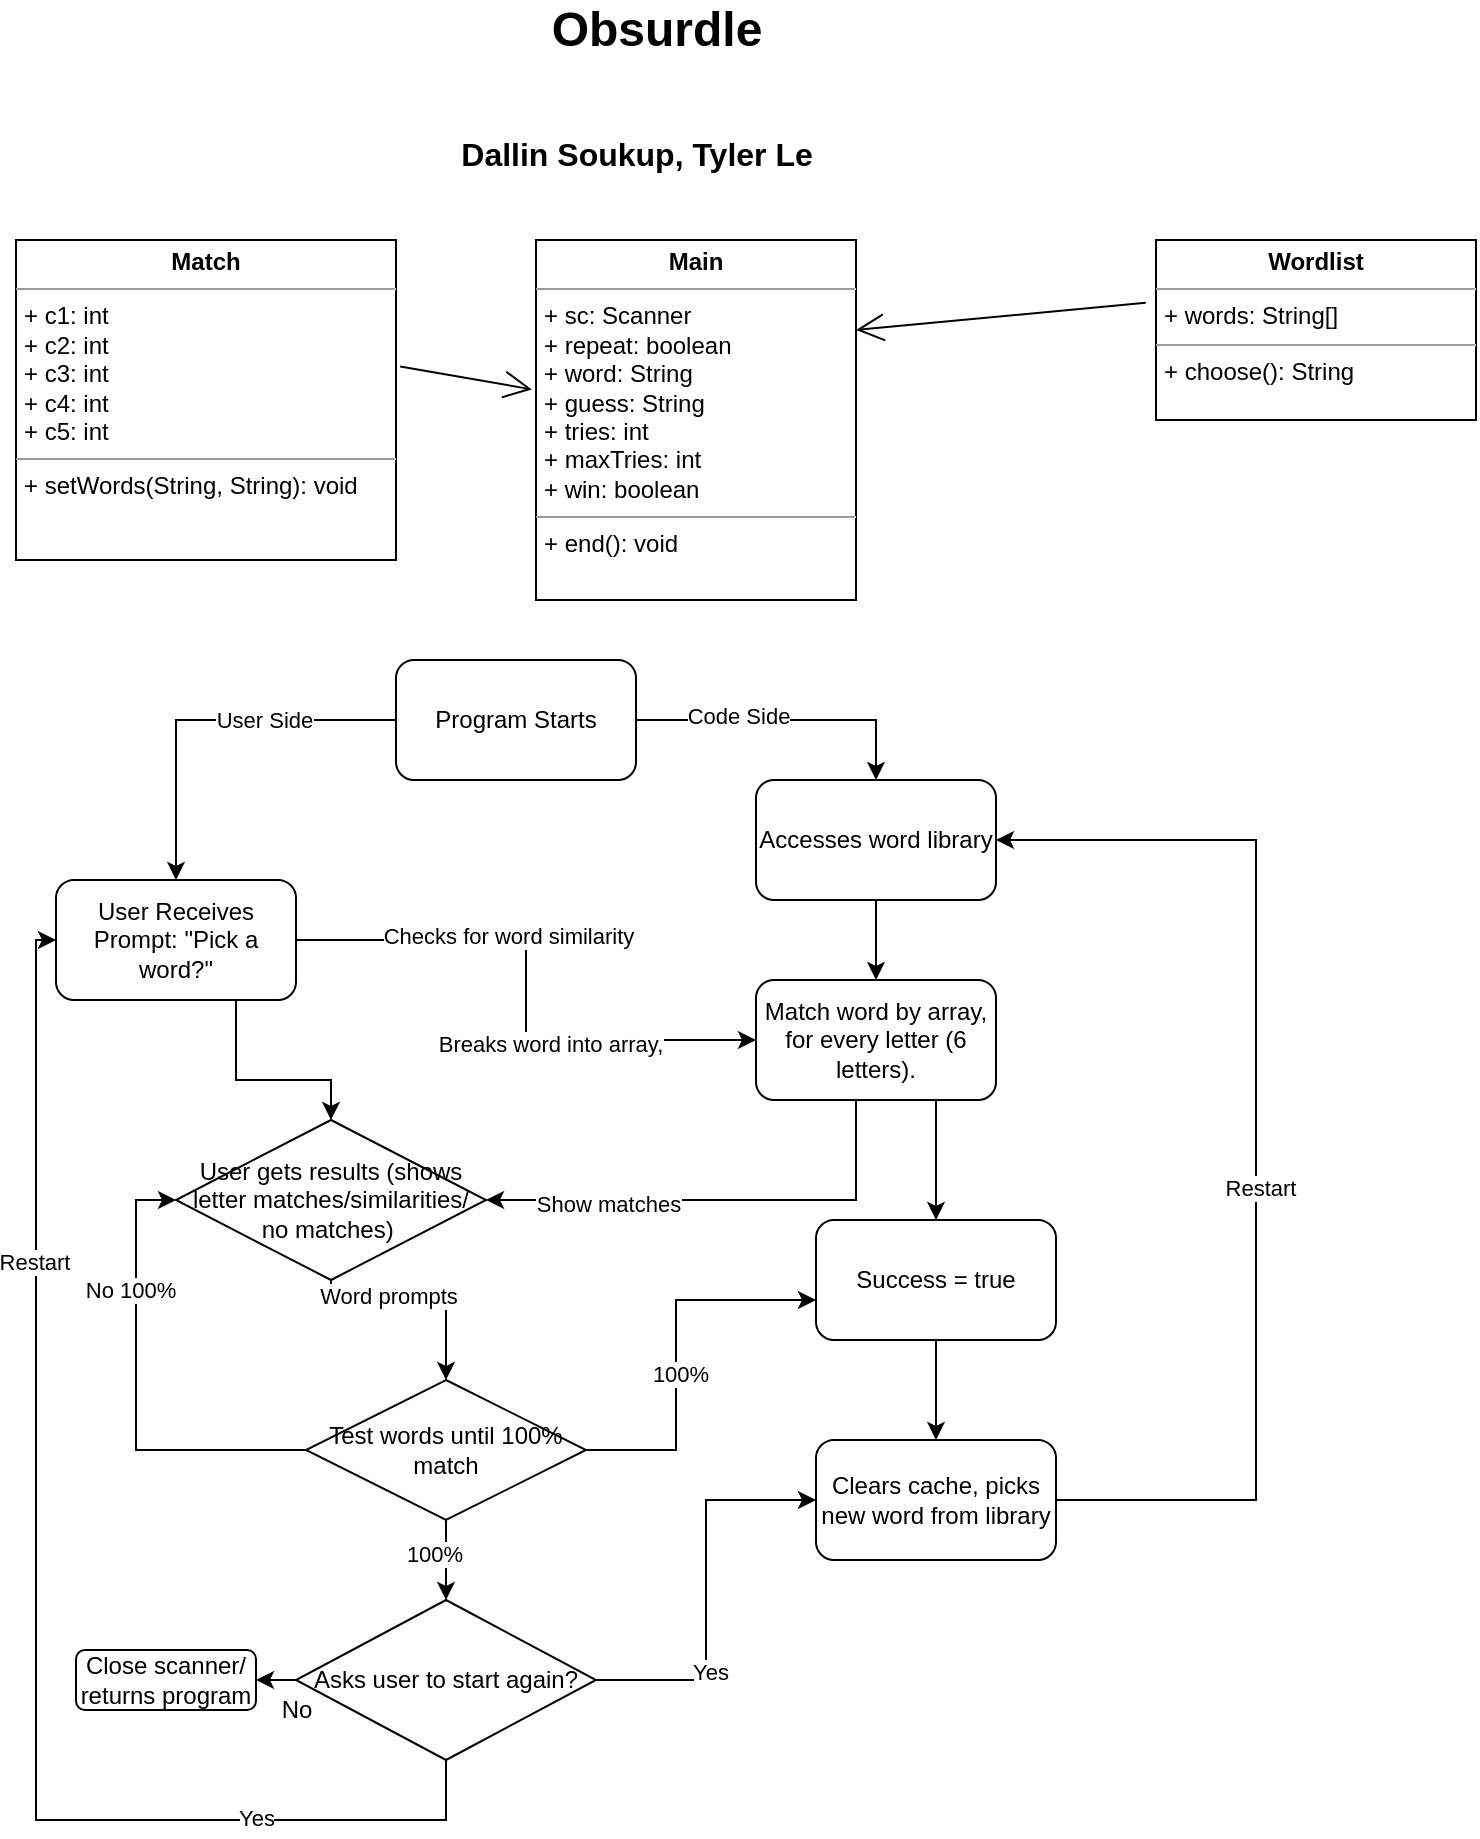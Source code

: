 <mxfile version="21.7.3" type="github">
  <diagram name="Page-1" id="Tx2Y7DHx7KfpgCzlKDU4">
    <mxGraphModel dx="838" dy="687" grid="1" gridSize="10" guides="1" tooltips="1" connect="1" arrows="1" fold="1" page="1" pageScale="1" pageWidth="850" pageHeight="1100" math="0" shadow="0">
      <root>
        <mxCell id="0" />
        <mxCell id="1" parent="0" />
        <mxCell id="DddoxypXK8zhNxieMubF-4" value="Obsurdle" style="text;strokeColor=none;fillColor=none;html=1;fontSize=24;fontStyle=1;verticalAlign=middle;align=center;" parent="1" vertex="1">
          <mxGeometry x="270" y="150" width="160" height="30" as="geometry" />
        </mxCell>
        <mxCell id="DddoxypXK8zhNxieMubF-5" value="&lt;font style=&quot;font-size: 16px;&quot;&gt;Dallin Soukup, Tyler Le&lt;/font&gt;" style="text;strokeColor=none;fillColor=none;html=1;fontSize=24;fontStyle=1;verticalAlign=middle;align=center;" parent="1" vertex="1">
          <mxGeometry x="120" y="210" width="440" height="30" as="geometry" />
        </mxCell>
        <mxCell id="DddoxypXK8zhNxieMubF-6" value="&lt;p style=&quot;margin:0px;margin-top:4px;text-align:center;&quot;&gt;&lt;b&gt;Main&lt;/b&gt;&lt;/p&gt;&lt;hr size=&quot;1&quot;&gt;&lt;p style=&quot;margin:0px;margin-left:4px;&quot;&gt;+ sc: Scanner&lt;/p&gt;&lt;p style=&quot;margin:0px;margin-left:4px;&quot;&gt;+ repeat: boolean&lt;/p&gt;&lt;p style=&quot;margin:0px;margin-left:4px;&quot;&gt;+ word: String&lt;/p&gt;&lt;p style=&quot;margin:0px;margin-left:4px;&quot;&gt;+ guess: String&lt;/p&gt;&lt;p style=&quot;margin:0px;margin-left:4px;&quot;&gt;+ tries: int&lt;/p&gt;&lt;p style=&quot;margin:0px;margin-left:4px;&quot;&gt;+ maxTries: int&lt;/p&gt;&lt;p style=&quot;margin:0px;margin-left:4px;&quot;&gt;+ win: boolean&lt;/p&gt;&lt;hr size=&quot;1&quot;&gt;&lt;p style=&quot;margin:0px;margin-left:4px;&quot;&gt;+ end(): void&lt;/p&gt;" style="verticalAlign=top;align=left;overflow=fill;fontSize=12;fontFamily=Helvetica;html=1;whiteSpace=wrap;" parent="1" vertex="1">
          <mxGeometry x="290" y="270" width="160" height="180" as="geometry" />
        </mxCell>
        <mxCell id="DddoxypXK8zhNxieMubF-7" value="&lt;p style=&quot;margin:0px;margin-top:4px;text-align:center;&quot;&gt;&lt;b&gt;Wordlist&lt;/b&gt;&lt;/p&gt;&lt;hr size=&quot;1&quot;&gt;&lt;p style=&quot;margin:0px;margin-left:4px;&quot;&gt;+ words: String[]&lt;/p&gt;&lt;hr size=&quot;1&quot;&gt;&lt;p style=&quot;margin:0px;margin-left:4px;&quot;&gt;+ choose(): String&lt;/p&gt;" style="verticalAlign=top;align=left;overflow=fill;fontSize=12;fontFamily=Helvetica;html=1;whiteSpace=wrap;" parent="1" vertex="1">
          <mxGeometry x="600" y="270" width="160" height="90" as="geometry" />
        </mxCell>
        <mxCell id="DddoxypXK8zhNxieMubF-8" value="&lt;p style=&quot;margin:0px;margin-top:4px;text-align:center;&quot;&gt;&lt;b&gt;Match&lt;/b&gt;&lt;/p&gt;&lt;hr size=&quot;1&quot;&gt;&lt;p style=&quot;margin:0px;margin-left:4px;&quot;&gt;+ c1: int&lt;/p&gt;&lt;p style=&quot;margin:0px;margin-left:4px;&quot;&gt;+ c2: int&lt;/p&gt;&lt;p style=&quot;margin:0px;margin-left:4px;&quot;&gt;+ c3: int&lt;/p&gt;&lt;p style=&quot;margin:0px;margin-left:4px;&quot;&gt;+ c4: int&lt;/p&gt;&lt;p style=&quot;margin:0px;margin-left:4px;&quot;&gt;+ c5: int&lt;/p&gt;&lt;hr size=&quot;1&quot;&gt;&lt;p style=&quot;margin:0px;margin-left:4px;&quot;&gt;+ setWords(String, String): void&lt;/p&gt;" style="verticalAlign=top;align=left;overflow=fill;fontSize=12;fontFamily=Helvetica;html=1;whiteSpace=wrap;" parent="1" vertex="1">
          <mxGeometry x="30" y="270" width="190" height="160" as="geometry" />
        </mxCell>
        <mxCell id="DddoxypXK8zhNxieMubF-9" value="" style="endArrow=open;endFill=1;endSize=12;html=1;rounded=0;entryX=1;entryY=0.25;entryDx=0;entryDy=0;exitX=-0.032;exitY=0.349;exitDx=0;exitDy=0;exitPerimeter=0;" parent="1" source="DddoxypXK8zhNxieMubF-7" target="DddoxypXK8zhNxieMubF-6" edge="1">
          <mxGeometry width="160" relative="1" as="geometry">
            <mxPoint x="590" y="310" as="sourcePoint" />
            <mxPoint x="460" y="320" as="targetPoint" />
          </mxGeometry>
        </mxCell>
        <mxCell id="DddoxypXK8zhNxieMubF-10" value="" style="endArrow=open;endFill=1;endSize=12;html=1;rounded=0;entryX=-0.013;entryY=0.415;entryDx=0;entryDy=0;entryPerimeter=0;exitX=1.011;exitY=0.395;exitDx=0;exitDy=0;exitPerimeter=0;" parent="1" source="DddoxypXK8zhNxieMubF-8" target="DddoxypXK8zhNxieMubF-6" edge="1">
          <mxGeometry width="160" relative="1" as="geometry">
            <mxPoint x="230" y="330" as="sourcePoint" />
            <mxPoint x="440" y="310" as="targetPoint" />
          </mxGeometry>
        </mxCell>
        <mxCell id="K_qdH33XFzTLU3RMaccm-2" style="edgeStyle=orthogonalEdgeStyle;rounded=0;orthogonalLoop=1;jettySize=auto;html=1;exitX=1;exitY=0.5;exitDx=0;exitDy=0;entryX=0.5;entryY=0;entryDx=0;entryDy=0;" parent="1" source="K_qdH33XFzTLU3RMaccm-1" target="K_qdH33XFzTLU3RMaccm-4" edge="1">
          <mxGeometry relative="1" as="geometry">
            <mxPoint x="280" y="580" as="targetPoint" />
          </mxGeometry>
        </mxCell>
        <mxCell id="K_qdH33XFzTLU3RMaccm-12" value="Code Side" style="edgeLabel;html=1;align=center;verticalAlign=middle;resizable=0;points=[];" parent="K_qdH33XFzTLU3RMaccm-2" vertex="1" connectable="0">
          <mxGeometry x="-0.32" y="2" relative="1" as="geometry">
            <mxPoint as="offset" />
          </mxGeometry>
        </mxCell>
        <mxCell id="K_qdH33XFzTLU3RMaccm-6" style="edgeStyle=orthogonalEdgeStyle;rounded=0;orthogonalLoop=1;jettySize=auto;html=1;exitX=0;exitY=0.5;exitDx=0;exitDy=0;" parent="1" source="K_qdH33XFzTLU3RMaccm-1" target="K_qdH33XFzTLU3RMaccm-5" edge="1">
          <mxGeometry relative="1" as="geometry" />
        </mxCell>
        <mxCell id="K_qdH33XFzTLU3RMaccm-13" value="User Side" style="edgeLabel;html=1;align=center;verticalAlign=middle;resizable=0;points=[];" parent="K_qdH33XFzTLU3RMaccm-6" vertex="1" connectable="0">
          <mxGeometry x="-0.305" relative="1" as="geometry">
            <mxPoint as="offset" />
          </mxGeometry>
        </mxCell>
        <mxCell id="K_qdH33XFzTLU3RMaccm-1" value="Program Starts" style="rounded=1;whiteSpace=wrap;html=1;" parent="1" vertex="1">
          <mxGeometry x="220" y="480" width="120" height="60" as="geometry" />
        </mxCell>
        <mxCell id="K_qdH33XFzTLU3RMaccm-15" style="edgeStyle=orthogonalEdgeStyle;rounded=0;orthogonalLoop=1;jettySize=auto;html=1;exitX=0.5;exitY=1;exitDx=0;exitDy=0;" parent="1" source="K_qdH33XFzTLU3RMaccm-4" target="K_qdH33XFzTLU3RMaccm-14" edge="1">
          <mxGeometry relative="1" as="geometry" />
        </mxCell>
        <mxCell id="K_qdH33XFzTLU3RMaccm-4" value="Accesses word library" style="rounded=1;whiteSpace=wrap;html=1;" parent="1" vertex="1">
          <mxGeometry x="400" y="540" width="120" height="60" as="geometry" />
        </mxCell>
        <mxCell id="K_qdH33XFzTLU3RMaccm-16" style="edgeStyle=orthogonalEdgeStyle;rounded=0;orthogonalLoop=1;jettySize=auto;html=1;entryX=0;entryY=0.5;entryDx=0;entryDy=0;" parent="1" source="K_qdH33XFzTLU3RMaccm-5" target="K_qdH33XFzTLU3RMaccm-14" edge="1">
          <mxGeometry relative="1" as="geometry" />
        </mxCell>
        <mxCell id="K_qdH33XFzTLU3RMaccm-17" value="Checks for word similarity" style="edgeLabel;html=1;align=center;verticalAlign=middle;resizable=0;points=[];" parent="K_qdH33XFzTLU3RMaccm-16" vertex="1" connectable="0">
          <mxGeometry x="-0.243" y="2" relative="1" as="geometry">
            <mxPoint as="offset" />
          </mxGeometry>
        </mxCell>
        <mxCell id="K_qdH33XFzTLU3RMaccm-18" value="Breaks word into array," style="edgeLabel;html=1;align=center;verticalAlign=middle;resizable=0;points=[];" parent="K_qdH33XFzTLU3RMaccm-16" vertex="1" connectable="0">
          <mxGeometry x="0.264" y="-2" relative="1" as="geometry">
            <mxPoint as="offset" />
          </mxGeometry>
        </mxCell>
        <mxCell id="K_qdH33XFzTLU3RMaccm-21" value="" style="edgeStyle=orthogonalEdgeStyle;rounded=0;orthogonalLoop=1;jettySize=auto;html=1;entryX=0.5;entryY=0;entryDx=0;entryDy=0;" parent="1" edge="1" target="COufIMru2fsgUom450F1-1">
          <mxGeometry relative="1" as="geometry">
            <mxPoint x="140" y="650" as="sourcePoint" />
            <mxPoint x="220" y="720" as="targetPoint" />
            <Array as="points">
              <mxPoint x="140" y="690" />
              <mxPoint x="188" y="690" />
            </Array>
          </mxGeometry>
        </mxCell>
        <mxCell id="K_qdH33XFzTLU3RMaccm-5" value="User Receives Prompt: &quot;Pick a word?&quot;" style="rounded=1;whiteSpace=wrap;html=1;" parent="1" vertex="1">
          <mxGeometry x="50" y="590" width="120" height="60" as="geometry" />
        </mxCell>
        <mxCell id="K_qdH33XFzTLU3RMaccm-23" style="edgeStyle=orthogonalEdgeStyle;rounded=0;orthogonalLoop=1;jettySize=auto;html=1;entryX=1;entryY=0.5;entryDx=0;entryDy=0;" parent="1" source="K_qdH33XFzTLU3RMaccm-14" target="COufIMru2fsgUom450F1-1" edge="1">
          <mxGeometry relative="1" as="geometry">
            <Array as="points">
              <mxPoint x="450" y="750" />
            </Array>
            <mxPoint x="250" y="750" as="targetPoint" />
          </mxGeometry>
        </mxCell>
        <mxCell id="K_qdH33XFzTLU3RMaccm-24" value="Show matches" style="edgeLabel;html=1;align=center;verticalAlign=middle;resizable=0;points=[];" parent="K_qdH33XFzTLU3RMaccm-23" vertex="1" connectable="0">
          <mxGeometry x="0.48" y="2" relative="1" as="geometry">
            <mxPoint as="offset" />
          </mxGeometry>
        </mxCell>
        <mxCell id="K_qdH33XFzTLU3RMaccm-37" style="edgeStyle=orthogonalEdgeStyle;rounded=0;orthogonalLoop=1;jettySize=auto;html=1;exitX=0.75;exitY=1;exitDx=0;exitDy=0;" parent="1" source="K_qdH33XFzTLU3RMaccm-14" edge="1">
          <mxGeometry relative="1" as="geometry">
            <mxPoint x="490" y="760" as="targetPoint" />
          </mxGeometry>
        </mxCell>
        <mxCell id="K_qdH33XFzTLU3RMaccm-14" value="Match word by array, for every letter (6 letters)." style="rounded=1;whiteSpace=wrap;html=1;" parent="1" vertex="1">
          <mxGeometry x="400" y="640" width="120" height="60" as="geometry" />
        </mxCell>
        <mxCell id="K_qdH33XFzTLU3RMaccm-25" style="edgeStyle=orthogonalEdgeStyle;rounded=0;orthogonalLoop=1;jettySize=auto;html=1;entryX=0.5;entryY=0;entryDx=0;entryDy=0;exitX=0.5;exitY=1;exitDx=0;exitDy=0;" parent="1" source="COufIMru2fsgUom450F1-1" target="COufIMru2fsgUom450F1-12" edge="1">
          <mxGeometry relative="1" as="geometry">
            <mxPoint x="250" y="840" as="targetPoint" />
            <Array as="points">
              <mxPoint x="188" y="800" />
              <mxPoint x="245" y="800" />
            </Array>
            <mxPoint x="240" y="780" as="sourcePoint" />
          </mxGeometry>
        </mxCell>
        <mxCell id="K_qdH33XFzTLU3RMaccm-30" value="Word prompts" style="edgeLabel;html=1;align=center;verticalAlign=middle;resizable=0;points=[];" parent="K_qdH33XFzTLU3RMaccm-25" vertex="1" connectable="0">
          <mxGeometry x="-0.28" y="2" relative="1" as="geometry">
            <mxPoint as="offset" />
          </mxGeometry>
        </mxCell>
        <mxCell id="K_qdH33XFzTLU3RMaccm-28" style="edgeStyle=orthogonalEdgeStyle;rounded=0;orthogonalLoop=1;jettySize=auto;html=1;exitX=0;exitY=0.5;exitDx=0;exitDy=0;entryX=0;entryY=0.5;entryDx=0;entryDy=0;" parent="1" source="COufIMru2fsgUom450F1-12" target="COufIMru2fsgUom450F1-1" edge="1">
          <mxGeometry relative="1" as="geometry">
            <mxPoint x="190" y="870" as="sourcePoint" />
            <mxPoint x="160" y="780" as="targetPoint" />
            <Array as="points">
              <mxPoint x="90" y="875" />
              <mxPoint x="90" y="750" />
            </Array>
          </mxGeometry>
        </mxCell>
        <mxCell id="K_qdH33XFzTLU3RMaccm-29" value="No 100%" style="edgeLabel;html=1;align=center;verticalAlign=middle;resizable=0;points=[];" parent="K_qdH33XFzTLU3RMaccm-28" vertex="1" connectable="0">
          <mxGeometry x="0.44" y="3" relative="1" as="geometry">
            <mxPoint as="offset" />
          </mxGeometry>
        </mxCell>
        <mxCell id="K_qdH33XFzTLU3RMaccm-32" style="edgeStyle=orthogonalEdgeStyle;rounded=0;orthogonalLoop=1;jettySize=auto;html=1;entryX=0.5;entryY=0;entryDx=0;entryDy=0;exitX=0.5;exitY=1;exitDx=0;exitDy=0;" parent="1" source="COufIMru2fsgUom450F1-12" edge="1" target="COufIMru2fsgUom450F1-4">
          <mxGeometry relative="1" as="geometry">
            <mxPoint x="240" y="940" as="targetPoint" />
            <mxPoint x="250" y="900" as="sourcePoint" />
          </mxGeometry>
        </mxCell>
        <mxCell id="K_qdH33XFzTLU3RMaccm-33" value="100%" style="edgeLabel;html=1;align=center;verticalAlign=middle;resizable=0;points=[];" parent="K_qdH33XFzTLU3RMaccm-32" vertex="1" connectable="0">
          <mxGeometry x="-0.008" y="-3" relative="1" as="geometry">
            <mxPoint x="-3" y="-3" as="offset" />
          </mxGeometry>
        </mxCell>
        <mxCell id="K_qdH33XFzTLU3RMaccm-39" style="edgeStyle=orthogonalEdgeStyle;rounded=0;orthogonalLoop=1;jettySize=auto;html=1;exitX=1;exitY=0.5;exitDx=0;exitDy=0;" parent="1" source="COufIMru2fsgUom450F1-12" target="K_qdH33XFzTLU3RMaccm-38" edge="1">
          <mxGeometry relative="1" as="geometry">
            <mxPoint x="310" y="870" as="sourcePoint" />
            <Array as="points">
              <mxPoint x="360" y="875" />
              <mxPoint x="360" y="800" />
            </Array>
          </mxGeometry>
        </mxCell>
        <mxCell id="COufIMru2fsgUom450F1-13" value="100%" style="edgeLabel;html=1;align=center;verticalAlign=middle;resizable=0;points=[];" vertex="1" connectable="0" parent="K_qdH33XFzTLU3RMaccm-39">
          <mxGeometry x="-0.126" y="-2" relative="1" as="geometry">
            <mxPoint as="offset" />
          </mxGeometry>
        </mxCell>
        <mxCell id="K_qdH33XFzTLU3RMaccm-35" style="edgeStyle=orthogonalEdgeStyle;rounded=0;orthogonalLoop=1;jettySize=auto;html=1;entryX=0;entryY=0.5;entryDx=0;entryDy=0;exitX=0.5;exitY=1;exitDx=0;exitDy=0;" parent="1" source="COufIMru2fsgUom450F1-4" target="K_qdH33XFzTLU3RMaccm-5" edge="1">
          <mxGeometry relative="1" as="geometry">
            <mxPoint x="150" y="970" as="sourcePoint" />
            <mxPoint x="40" y="620" as="targetPoint" />
            <Array as="points">
              <mxPoint x="245" y="1060" />
              <mxPoint x="40" y="1060" />
              <mxPoint x="40" y="620" />
            </Array>
          </mxGeometry>
        </mxCell>
        <mxCell id="K_qdH33XFzTLU3RMaccm-36" value="Restart" style="edgeLabel;html=1;align=center;verticalAlign=middle;resizable=0;points=[];" parent="K_qdH33XFzTLU3RMaccm-35" vertex="1" connectable="0">
          <mxGeometry x="0.5" y="1" relative="1" as="geometry">
            <mxPoint as="offset" />
          </mxGeometry>
        </mxCell>
        <mxCell id="COufIMru2fsgUom450F1-8" value="Yes" style="edgeLabel;html=1;align=center;verticalAlign=middle;resizable=0;points=[];" vertex="1" connectable="0" parent="K_qdH33XFzTLU3RMaccm-35">
          <mxGeometry x="-0.635" y="-1" relative="1" as="geometry">
            <mxPoint as="offset" />
          </mxGeometry>
        </mxCell>
        <mxCell id="K_qdH33XFzTLU3RMaccm-42" style="edgeStyle=orthogonalEdgeStyle;rounded=0;orthogonalLoop=1;jettySize=auto;html=1;entryX=0;entryY=0.5;entryDx=0;entryDy=0;exitX=1;exitY=0.5;exitDx=0;exitDy=0;" parent="1" source="COufIMru2fsgUom450F1-4" target="K_qdH33XFzTLU3RMaccm-41" edge="1">
          <mxGeometry relative="1" as="geometry">
            <mxPoint x="270" y="1000" as="sourcePoint" />
          </mxGeometry>
        </mxCell>
        <mxCell id="COufIMru2fsgUom450F1-6" value="Yes" style="edgeLabel;html=1;align=center;verticalAlign=middle;resizable=0;points=[];" vertex="1" connectable="0" parent="K_qdH33XFzTLU3RMaccm-42">
          <mxGeometry x="-0.41" y="-2" relative="1" as="geometry">
            <mxPoint as="offset" />
          </mxGeometry>
        </mxCell>
        <mxCell id="COufIMru2fsgUom450F1-3" style="edgeStyle=orthogonalEdgeStyle;rounded=0;orthogonalLoop=1;jettySize=auto;html=1;entryX=0.5;entryY=0;entryDx=0;entryDy=0;" edge="1" parent="1" source="K_qdH33XFzTLU3RMaccm-38" target="K_qdH33XFzTLU3RMaccm-41">
          <mxGeometry relative="1" as="geometry" />
        </mxCell>
        <mxCell id="K_qdH33XFzTLU3RMaccm-38" value="Success = true" style="rounded=1;whiteSpace=wrap;html=1;" parent="1" vertex="1">
          <mxGeometry x="430" y="760" width="120" height="60" as="geometry" />
        </mxCell>
        <mxCell id="K_qdH33XFzTLU3RMaccm-43" style="edgeStyle=orthogonalEdgeStyle;rounded=0;orthogonalLoop=1;jettySize=auto;html=1;entryX=1;entryY=0.5;entryDx=0;entryDy=0;" parent="1" source="K_qdH33XFzTLU3RMaccm-41" target="K_qdH33XFzTLU3RMaccm-4" edge="1">
          <mxGeometry relative="1" as="geometry">
            <Array as="points">
              <mxPoint x="650" y="900" />
              <mxPoint x="650" y="570" />
            </Array>
          </mxGeometry>
        </mxCell>
        <mxCell id="COufIMru2fsgUom450F1-7" value="Restart" style="edgeLabel;html=1;align=center;verticalAlign=middle;resizable=0;points=[];" vertex="1" connectable="0" parent="K_qdH33XFzTLU3RMaccm-43">
          <mxGeometry x="-0.086" y="-2" relative="1" as="geometry">
            <mxPoint as="offset" />
          </mxGeometry>
        </mxCell>
        <mxCell id="K_qdH33XFzTLU3RMaccm-41" value="Clears cache, picks new word from library" style="rounded=1;whiteSpace=wrap;html=1;" parent="1" vertex="1">
          <mxGeometry x="430" y="870" width="120" height="60" as="geometry" />
        </mxCell>
        <mxCell id="COufIMru2fsgUom450F1-1" value="User gets results (shows letter matches/similarities/&lt;br&gt;no matches)&amp;nbsp;" style="rhombus;whiteSpace=wrap;html=1;" vertex="1" parent="1">
          <mxGeometry x="110" y="710" width="155" height="80" as="geometry" />
        </mxCell>
        <mxCell id="COufIMru2fsgUom450F1-9" style="edgeStyle=orthogonalEdgeStyle;rounded=0;orthogonalLoop=1;jettySize=auto;html=1;" edge="1" parent="1" source="COufIMru2fsgUom450F1-4">
          <mxGeometry relative="1" as="geometry">
            <mxPoint x="150" y="990" as="targetPoint" />
          </mxGeometry>
        </mxCell>
        <mxCell id="COufIMru2fsgUom450F1-4" value="Asks user to start again?" style="rhombus;whiteSpace=wrap;html=1;" vertex="1" parent="1">
          <mxGeometry x="170" y="950" width="150" height="80" as="geometry" />
        </mxCell>
        <mxCell id="COufIMru2fsgUom450F1-10" value="Close scanner/&lt;br&gt;returns program&lt;br&gt;" style="rounded=1;whiteSpace=wrap;html=1;" vertex="1" parent="1">
          <mxGeometry x="60" y="975" width="90" height="30" as="geometry" />
        </mxCell>
        <mxCell id="COufIMru2fsgUom450F1-11" value="No" style="text;html=1;align=center;verticalAlign=middle;resizable=0;points=[];autosize=1;strokeColor=none;fillColor=none;" vertex="1" parent="1">
          <mxGeometry x="150" y="990" width="40" height="30" as="geometry" />
        </mxCell>
        <mxCell id="COufIMru2fsgUom450F1-12" value="Test words until 100% match" style="rhombus;whiteSpace=wrap;html=1;" vertex="1" parent="1">
          <mxGeometry x="175" y="840" width="140" height="70" as="geometry" />
        </mxCell>
      </root>
    </mxGraphModel>
  </diagram>
</mxfile>
